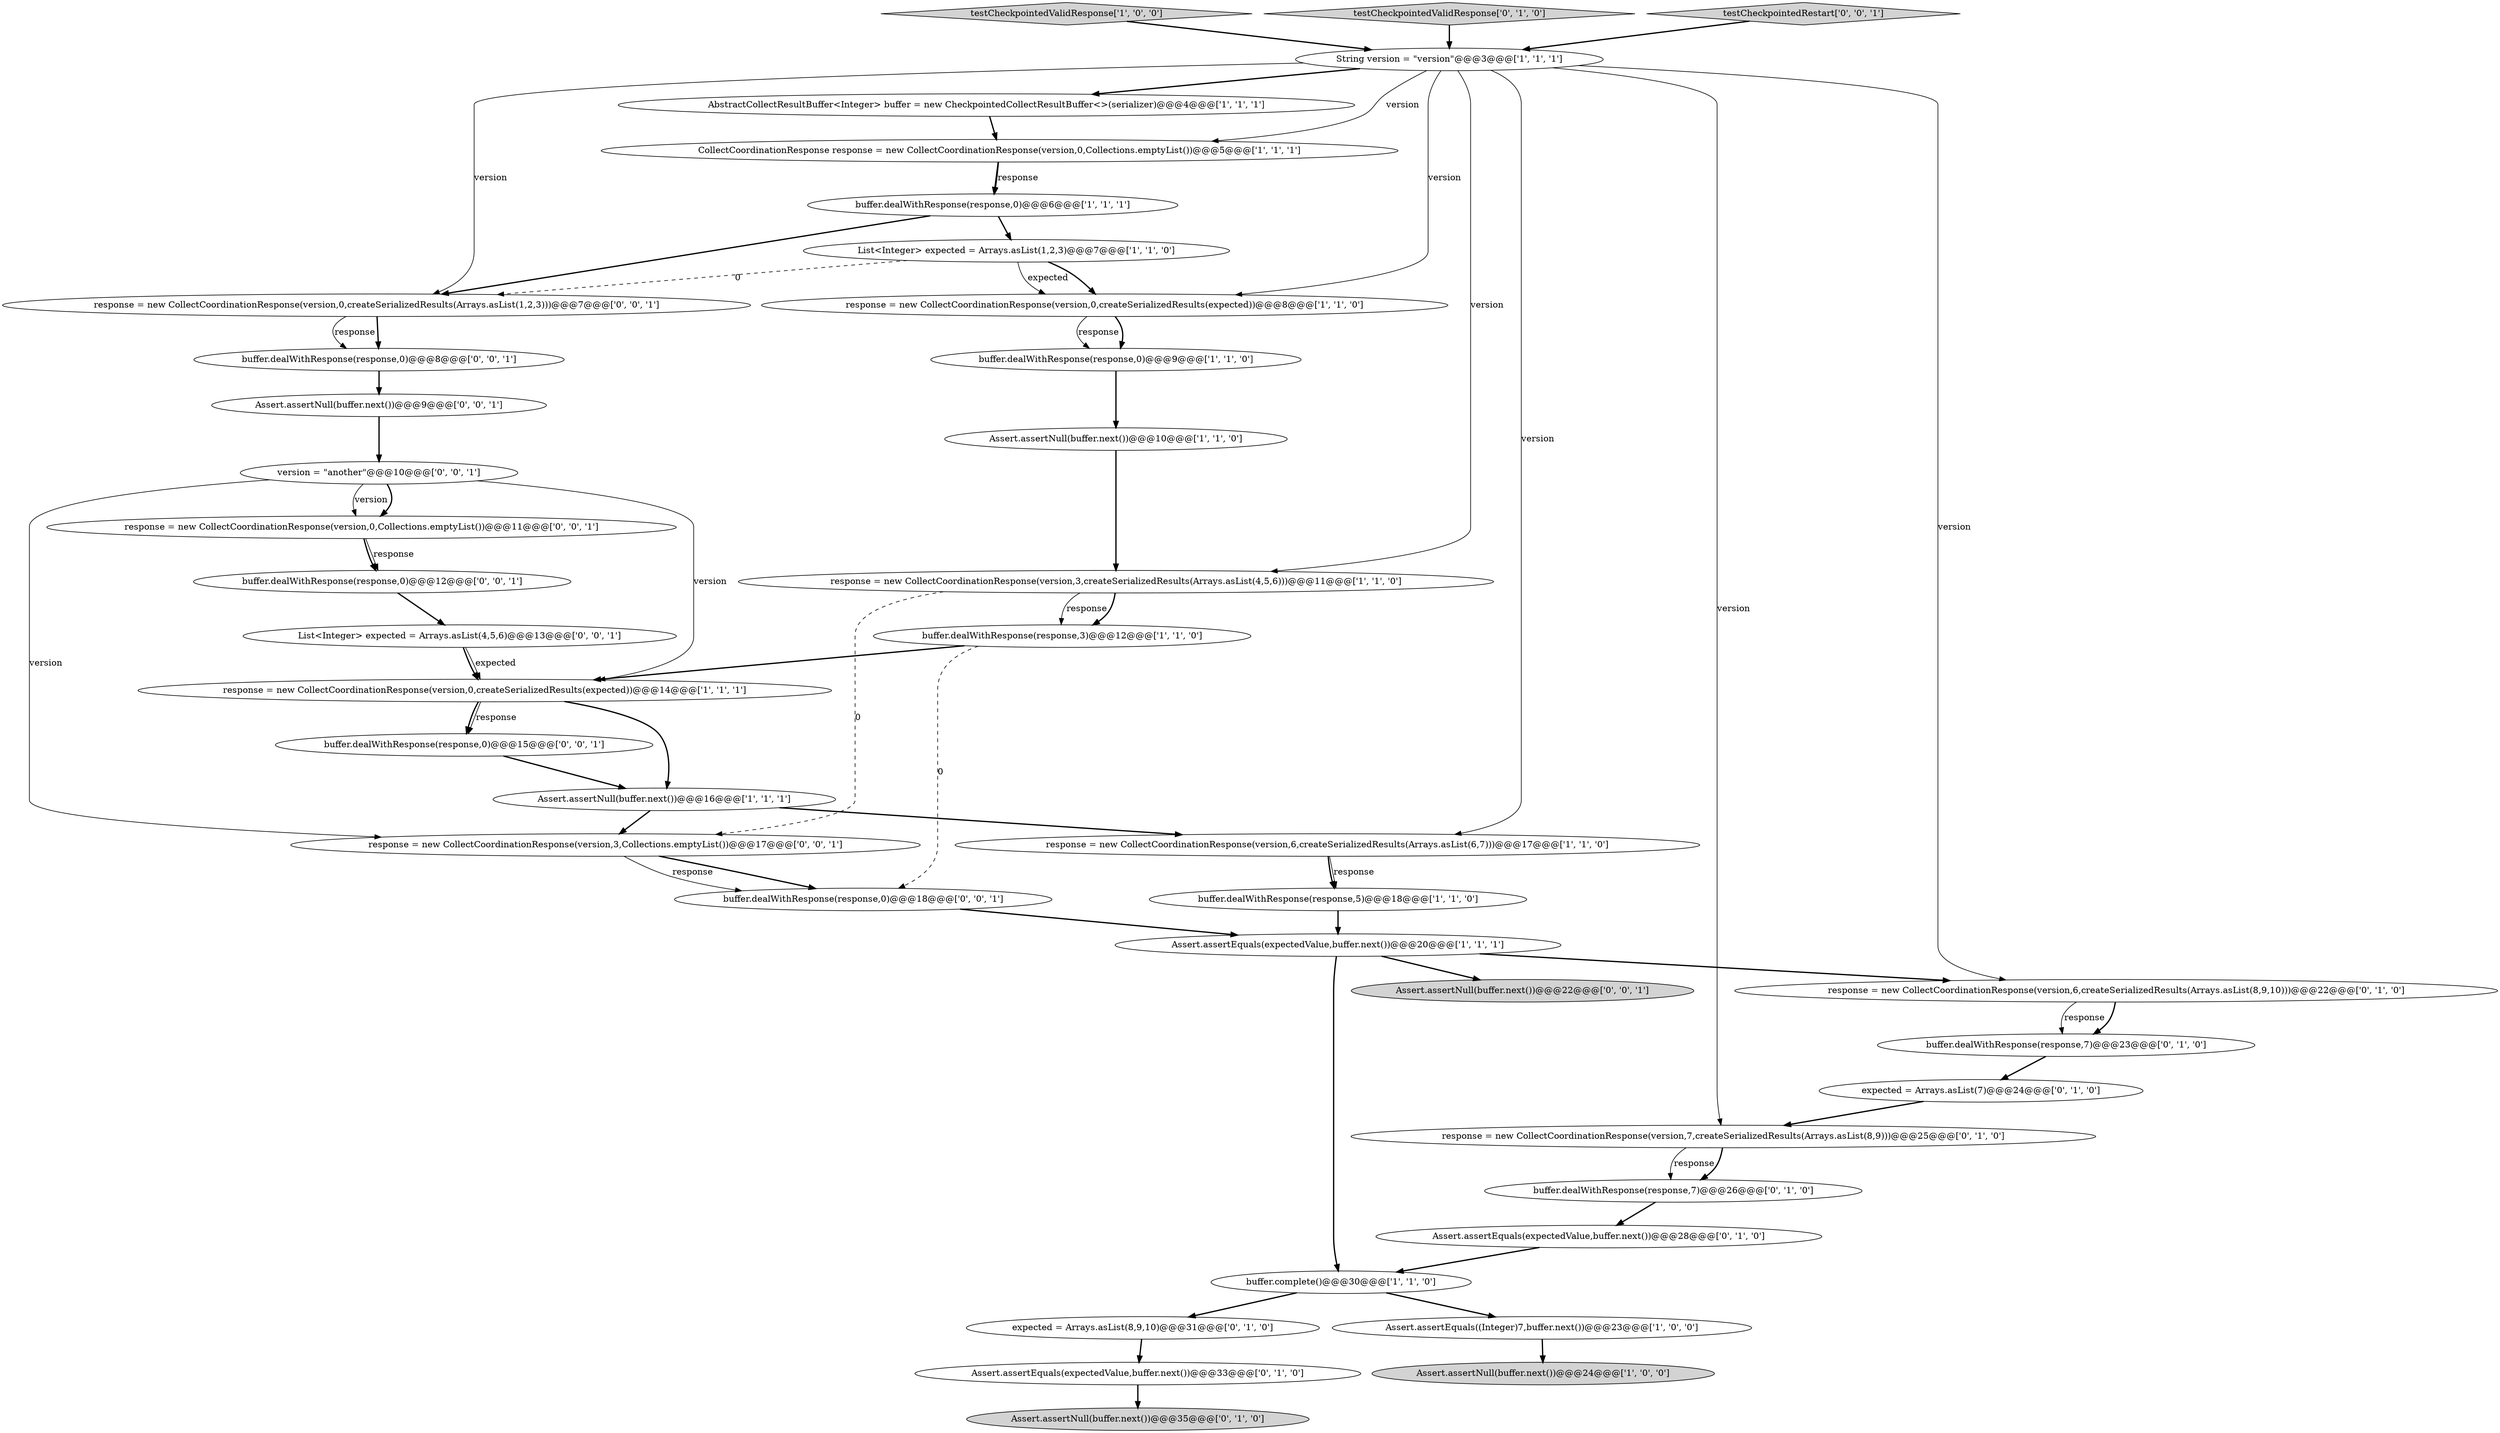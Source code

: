 digraph {
3 [style = filled, label = "Assert.assertEquals(expectedValue,buffer.next())@@@20@@@['1', '1', '1']", fillcolor = white, shape = ellipse image = "AAA0AAABBB1BBB"];
14 [style = filled, label = "Assert.assertNull(buffer.next())@@@16@@@['1', '1', '1']", fillcolor = white, shape = ellipse image = "AAA0AAABBB1BBB"];
24 [style = filled, label = "expected = Arrays.asList(8,9,10)@@@31@@@['0', '1', '0']", fillcolor = white, shape = ellipse image = "AAA0AAABBB2BBB"];
26 [style = filled, label = "buffer.dealWithResponse(response,7)@@@23@@@['0', '1', '0']", fillcolor = white, shape = ellipse image = "AAA1AAABBB2BBB"];
10 [style = filled, label = "buffer.dealWithResponse(response,0)@@@6@@@['1', '1', '1']", fillcolor = white, shape = ellipse image = "AAA0AAABBB1BBB"];
37 [style = filled, label = "version = \"another\"@@@10@@@['0', '0', '1']", fillcolor = white, shape = ellipse image = "AAA0AAABBB3BBB"];
12 [style = filled, label = "response = new CollectCoordinationResponse(version,0,createSerializedResults(expected))@@@14@@@['1', '1', '1']", fillcolor = white, shape = ellipse image = "AAA0AAABBB1BBB"];
23 [style = filled, label = "response = new CollectCoordinationResponse(version,7,createSerializedResults(Arrays.asList(8,9)))@@@25@@@['0', '1', '0']", fillcolor = white, shape = ellipse image = "AAA1AAABBB2BBB"];
18 [style = filled, label = "Assert.assertEquals((Integer)7,buffer.next())@@@23@@@['1', '0', '0']", fillcolor = white, shape = ellipse image = "AAA0AAABBB1BBB"];
33 [style = filled, label = "buffer.dealWithResponse(response,0)@@@8@@@['0', '0', '1']", fillcolor = white, shape = ellipse image = "AAA0AAABBB3BBB"];
38 [style = filled, label = "buffer.dealWithResponse(response,0)@@@12@@@['0', '0', '1']", fillcolor = white, shape = ellipse image = "AAA0AAABBB3BBB"];
1 [style = filled, label = "buffer.dealWithResponse(response,3)@@@12@@@['1', '1', '0']", fillcolor = white, shape = ellipse image = "AAA0AAABBB1BBB"];
27 [style = filled, label = "Assert.assertEquals(expectedValue,buffer.next())@@@28@@@['0', '1', '0']", fillcolor = white, shape = ellipse image = "AAA1AAABBB2BBB"];
19 [style = filled, label = "Assert.assertEquals(expectedValue,buffer.next())@@@33@@@['0', '1', '0']", fillcolor = white, shape = ellipse image = "AAA1AAABBB2BBB"];
30 [style = filled, label = "List<Integer> expected = Arrays.asList(4,5,6)@@@13@@@['0', '0', '1']", fillcolor = white, shape = ellipse image = "AAA0AAABBB3BBB"];
40 [style = filled, label = "response = new CollectCoordinationResponse(version,3,Collections.emptyList())@@@17@@@['0', '0', '1']", fillcolor = white, shape = ellipse image = "AAA0AAABBB3BBB"];
17 [style = filled, label = "List<Integer> expected = Arrays.asList(1,2,3)@@@7@@@['1', '1', '0']", fillcolor = white, shape = ellipse image = "AAA0AAABBB1BBB"];
28 [style = filled, label = "response = new CollectCoordinationResponse(version,6,createSerializedResults(Arrays.asList(8,9,10)))@@@22@@@['0', '1', '0']", fillcolor = white, shape = ellipse image = "AAA1AAABBB2BBB"];
11 [style = filled, label = "testCheckpointedValidResponse['1', '0', '0']", fillcolor = lightgray, shape = diamond image = "AAA0AAABBB1BBB"];
21 [style = filled, label = "buffer.dealWithResponse(response,7)@@@26@@@['0', '1', '0']", fillcolor = white, shape = ellipse image = "AAA1AAABBB2BBB"];
2 [style = filled, label = "String version = \"version\"@@@3@@@['1', '1', '1']", fillcolor = white, shape = ellipse image = "AAA0AAABBB1BBB"];
22 [style = filled, label = "testCheckpointedValidResponse['0', '1', '0']", fillcolor = lightgray, shape = diamond image = "AAA0AAABBB2BBB"];
34 [style = filled, label = "Assert.assertNull(buffer.next())@@@9@@@['0', '0', '1']", fillcolor = white, shape = ellipse image = "AAA0AAABBB3BBB"];
8 [style = filled, label = "response = new CollectCoordinationResponse(version,3,createSerializedResults(Arrays.asList(4,5,6)))@@@11@@@['1', '1', '0']", fillcolor = white, shape = ellipse image = "AAA0AAABBB1BBB"];
0 [style = filled, label = "response = new CollectCoordinationResponse(version,0,createSerializedResults(expected))@@@8@@@['1', '1', '0']", fillcolor = white, shape = ellipse image = "AAA0AAABBB1BBB"];
7 [style = filled, label = "Assert.assertNull(buffer.next())@@@24@@@['1', '0', '0']", fillcolor = lightgray, shape = ellipse image = "AAA0AAABBB1BBB"];
36 [style = filled, label = "buffer.dealWithResponse(response,0)@@@15@@@['0', '0', '1']", fillcolor = white, shape = ellipse image = "AAA0AAABBB3BBB"];
32 [style = filled, label = "buffer.dealWithResponse(response,0)@@@18@@@['0', '0', '1']", fillcolor = white, shape = ellipse image = "AAA0AAABBB3BBB"];
31 [style = filled, label = "testCheckpointedRestart['0', '0', '1']", fillcolor = lightgray, shape = diamond image = "AAA0AAABBB3BBB"];
39 [style = filled, label = "response = new CollectCoordinationResponse(version,0,createSerializedResults(Arrays.asList(1,2,3)))@@@7@@@['0', '0', '1']", fillcolor = white, shape = ellipse image = "AAA0AAABBB3BBB"];
16 [style = filled, label = "Assert.assertNull(buffer.next())@@@10@@@['1', '1', '0']", fillcolor = white, shape = ellipse image = "AAA0AAABBB1BBB"];
13 [style = filled, label = "response = new CollectCoordinationResponse(version,6,createSerializedResults(Arrays.asList(6,7)))@@@17@@@['1', '1', '0']", fillcolor = white, shape = ellipse image = "AAA0AAABBB1BBB"];
4 [style = filled, label = "buffer.complete()@@@30@@@['1', '1', '0']", fillcolor = white, shape = ellipse image = "AAA0AAABBB1BBB"];
9 [style = filled, label = "buffer.dealWithResponse(response,0)@@@9@@@['1', '1', '0']", fillcolor = white, shape = ellipse image = "AAA0AAABBB1BBB"];
15 [style = filled, label = "CollectCoordinationResponse response = new CollectCoordinationResponse(version,0,Collections.emptyList())@@@5@@@['1', '1', '1']", fillcolor = white, shape = ellipse image = "AAA0AAABBB1BBB"];
6 [style = filled, label = "buffer.dealWithResponse(response,5)@@@18@@@['1', '1', '0']", fillcolor = white, shape = ellipse image = "AAA0AAABBB1BBB"];
35 [style = filled, label = "Assert.assertNull(buffer.next())@@@22@@@['0', '0', '1']", fillcolor = lightgray, shape = ellipse image = "AAA0AAABBB3BBB"];
25 [style = filled, label = "Assert.assertNull(buffer.next())@@@35@@@['0', '1', '0']", fillcolor = lightgray, shape = ellipse image = "AAA0AAABBB2BBB"];
20 [style = filled, label = "expected = Arrays.asList(7)@@@24@@@['0', '1', '0']", fillcolor = white, shape = ellipse image = "AAA1AAABBB2BBB"];
29 [style = filled, label = "response = new CollectCoordinationResponse(version,0,Collections.emptyList())@@@11@@@['0', '0', '1']", fillcolor = white, shape = ellipse image = "AAA0AAABBB3BBB"];
5 [style = filled, label = "AbstractCollectResultBuffer<Integer> buffer = new CheckpointedCollectResultBuffer<>(serializer)@@@4@@@['1', '1', '1']", fillcolor = white, shape = ellipse image = "AAA0AAABBB1BBB"];
22->2 [style = bold, label=""];
40->32 [style = bold, label=""];
20->23 [style = bold, label=""];
39->33 [style = bold, label=""];
8->1 [style = solid, label="response"];
40->32 [style = solid, label="response"];
2->8 [style = solid, label="version"];
2->13 [style = solid, label="version"];
8->40 [style = dashed, label="0"];
1->32 [style = dashed, label="0"];
10->17 [style = bold, label=""];
10->39 [style = bold, label=""];
27->4 [style = bold, label=""];
12->14 [style = bold, label=""];
2->5 [style = bold, label=""];
1->12 [style = bold, label=""];
9->16 [style = bold, label=""];
23->21 [style = solid, label="response"];
26->20 [style = bold, label=""];
28->26 [style = bold, label=""];
0->9 [style = bold, label=""];
16->8 [style = bold, label=""];
14->13 [style = bold, label=""];
13->6 [style = bold, label=""];
33->34 [style = bold, label=""];
15->10 [style = solid, label="response"];
2->0 [style = solid, label="version"];
2->23 [style = solid, label="version"];
28->26 [style = solid, label="response"];
37->12 [style = solid, label="version"];
37->40 [style = solid, label="version"];
5->15 [style = bold, label=""];
11->2 [style = bold, label=""];
39->33 [style = solid, label="response"];
38->30 [style = bold, label=""];
0->9 [style = solid, label="response"];
8->1 [style = bold, label=""];
23->21 [style = bold, label=""];
4->24 [style = bold, label=""];
19->25 [style = bold, label=""];
12->36 [style = solid, label="response"];
37->29 [style = bold, label=""];
3->35 [style = bold, label=""];
29->38 [style = solid, label="response"];
13->6 [style = solid, label="response"];
30->12 [style = solid, label="expected"];
2->15 [style = solid, label="version"];
37->29 [style = solid, label="version"];
30->12 [style = bold, label=""];
2->28 [style = solid, label="version"];
6->3 [style = bold, label=""];
36->14 [style = bold, label=""];
32->3 [style = bold, label=""];
31->2 [style = bold, label=""];
17->39 [style = dashed, label="0"];
21->27 [style = bold, label=""];
29->38 [style = bold, label=""];
24->19 [style = bold, label=""];
14->40 [style = bold, label=""];
2->39 [style = solid, label="version"];
3->28 [style = bold, label=""];
12->36 [style = bold, label=""];
15->10 [style = bold, label=""];
34->37 [style = bold, label=""];
3->4 [style = bold, label=""];
17->0 [style = bold, label=""];
4->18 [style = bold, label=""];
17->0 [style = solid, label="expected"];
18->7 [style = bold, label=""];
}
